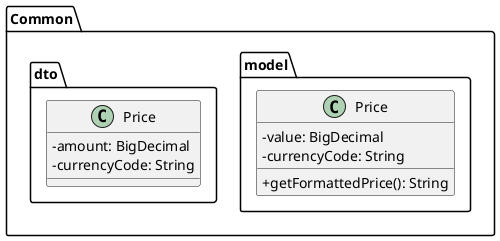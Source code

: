 @startuml

skinparam classAttributeIconSize 0

package "Common" {

	package "model" {
	  class Price {
	    - value: BigDecimal
	    - currencyCode: String
	    + getFormattedPrice(): String
	  }
	}

	package "dto" {
		class Price {
			- amount: BigDecimal
			- currencyCode: String
		}
	}
}

@enduml